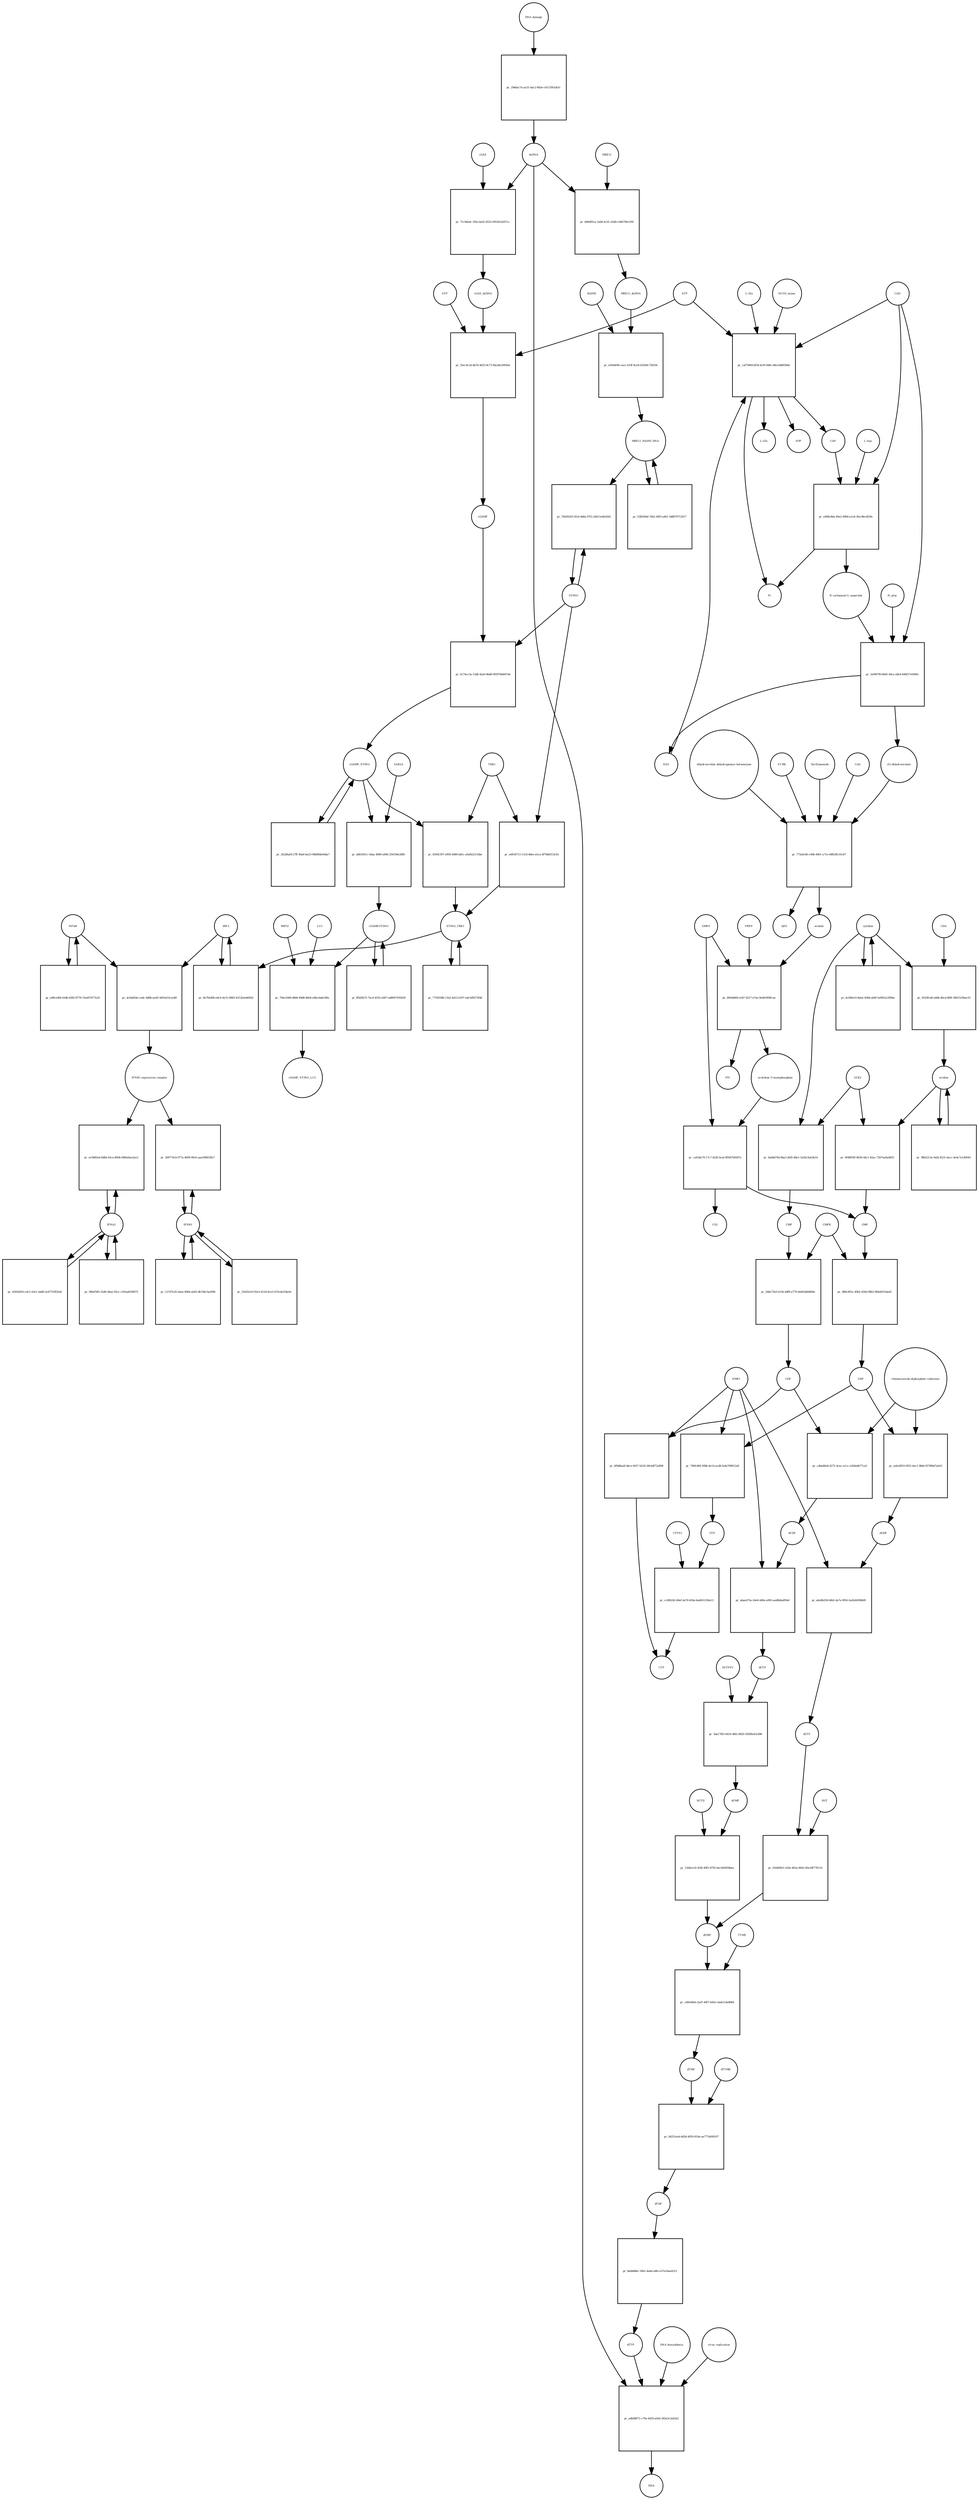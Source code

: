 strict digraph  {
"NF-kB" [annotation="urn_miriam_obo.go_GO%3A0071159", bipartite=0, cls=complex, fontsize=4, label="NF-kB", shape=circle];
"pr_dc64d54e-cedc-4d8b-aed3-5603a53ca248" [annotation="", bipartite=1, cls=process, fontsize=4, label="pr_dc64d54e-cedc-4d8b-aed3-5603a53ca248", shape=square];
"IFNB1 expression complex" [annotation="", bipartite=0, cls=complex, fontsize=4, label="IFNB1 expression complex", shape=circle];
IRF3 [annotation="urn_miriam_hgnc_6118|urn_miriam_uniprot_Q14653|urn_miriam_ensembl_ENSG00000126456|urn_miriam_refseq_NM_001571|urn_miriam_hgnc.symbol_IRF3|urn_miriam_ncbigene_3661", bipartite=0, cls="macromolecule multimer", fontsize=4, label=IRF3, shape=circle];
dCDP [annotation="urn_miriam_obo.chebi_CHEBI%3A28846", bipartite=0, cls="simple chemical", fontsize=4, label=dCDP, shape=circle];
"pr_abaeb75a-24e6-449a-a992-aed6bfadf56d" [annotation="", bipartite=1, cls=process, fontsize=4, label="pr_abaeb75a-24e6-449a-a992-aed6bfadf56d", shape=square];
dCTP [annotation="urn_miriam_obo.chebi_CHEBI%3A16311", bipartite=0, cls="simple chemical", fontsize=4, label=dCTP, shape=circle];
NME1 [annotation="urn_miriam_uniprot_P15531|urn_miriam_hgnc_7849", bipartite=0, cls=macromolecule, fontsize=4, label=NME1, shape=circle];
uridine [annotation="urn_miriam_obo.chebi_CHEBI%3A16704", bipartite=0, cls="simple chemical", fontsize=4, label=uridine, shape=circle];
"pr_904895ff-8839-44c1-82ec-7267ee6a4855" [annotation="", bipartite=1, cls=process, fontsize=4, label="pr_904895ff-8839-44c1-82ec-7267ee6a4855", shape=square];
UMP [annotation="urn_miriam_obo.chebi_CHEBI%3A57865", bipartite=0, cls="simple chemical", fontsize=4, label=UMP, shape=circle];
UCK2 [annotation="urn_miriam_uniprot_Q9HA47|urn_miriam_hgnc_HGNC%3A12562", bipartite=0, cls=macromolecule, fontsize=4, label=UCK2, shape=circle];
"orotidine 5'-monophosphate" [annotation="urn_miriam_obo.chebi_CHEBI%3A15842", bipartite=0, cls="simple chemical", fontsize=4, label="orotidine 5'-monophosphate", shape=circle];
"pr_ca634e79-17c7-42d5-bcaf-fff647b9287e" [annotation="", bipartite=1, cls=process, fontsize=4, label="pr_ca634e79-17c7-42d5-bcaf-fff647b9287e", shape=square];
UMPS [annotation="urn_miriam_ncbigene_7372|urn_miriam_refseq_NM_000373|urn_miriam_hgnc.symbol_UMPS|urn_miriam_hgnc_12563|urn_miriam_ensembl_ENSG00000114491|urn_miriam_uniprot_P11172", bipartite=0, cls="macromolecule multimer", fontsize=4, label=UMPS, shape=circle];
CO2 [annotation="urn_miriam_obo.chebi_CHEBI%3A16526", bipartite=0, cls="simple chemical", fontsize=4, label=CO2, shape=circle];
UTP [annotation="urn_miriam_obo.chebi_CHEBI%3A15713", bipartite=0, cls="simple chemical", fontsize=4, label=UTP, shape=circle];
"pr_cc8f4242-b9ef-4a76-b59a-bed651330a13" [annotation="", bipartite=1, cls=process, fontsize=4, label="pr_cc8f4242-b9ef-4a76-b59a-bed651330a13", shape=square];
CTP [annotation="urn_miriam_obo.chebi_CHEBI%3A17677", bipartite=0, cls="simple chemical", fontsize=4, label=CTP, shape=circle];
CTPS1 [annotation="urn_miriam_hgnc_HGNC%3A2519|urn_miriam_uniprot_P17812", bipartite=0, cls=macromolecule, fontsize=4, label=CTPS1, shape=circle];
UDP [annotation="urn_miriam_obo.chebi_CHEBI%3A17659", bipartite=0, cls="simple chemical", fontsize=4, label=UDP, shape=circle];
"pr_eabc8833-9f25-4ac1-9bbf-0578fbd7ad16" [annotation="", bipartite=1, cls=process, fontsize=4, label="pr_eabc8833-9f25-4ac1-9bbf-0578fbd7ad16", shape=square];
dUDP [annotation="urn_miriam_obo.chebi_CHEBI%3A28850", bipartite=0, cls="simple chemical", fontsize=4, label=dUDP, shape=circle];
"ribonucleoside-diphosphate reductase" [annotation="urn_miriam_brenda_1.17.4.1|urn_miriam_obo.go_GO%3A0005971", bipartite=0, cls=complex, fontsize=4, label="ribonucleoside-diphosphate reductase", shape=circle];
IFNB1 [annotation="urn_miriam_ensembl_ENSG00000171855|urn_miriam_hgnc.symbol_IFNB1|urn_miriam_hgnc_5434|urn_miriam_uniprot_P01574|urn_miriam_refseq_NM_002176|urn_miriam_ncbigene_3456", bipartite=0, cls=macromolecule, fontsize=4, label=IFNB1, shape=circle];
"pr_209774c8-977a-4609-99c6-aaa599810fa7" [annotation="", bipartite=1, cls=process, fontsize=4, label="pr_209774c8-977a-4609-99c6-aaa599810fa7", shape=square];
"pr_88bc903c-49b2-430d-98b3-f8deb97ebed2" [annotation="", bipartite=1, cls=process, fontsize=4, label="pr_88bc903c-49b2-430d-98b3-f8deb97ebed2", shape=square];
CMPK [annotation="urn_miriam_uniprot_P30085|urn_miriam_hgnc_HGNC%3A18170", bipartite=0, cls=macromolecule, fontsize=4, label=CMPK, shape=circle];
"cGAMP-STING" [annotation="", bipartite=0, cls=complex, fontsize=4, label="cGAMP-STING", shape=circle];
"pr_ffb26b72-7ac4-4555-a907-ad8947035629" [annotation="", bipartite=1, cls=process, fontsize=4, label="pr_ffb26b72-7ac4-4555-a907-ad8947035629", shape=square];
IFNA1 [annotation="urn_miriam_hgnc.symbol_IFNA1|urn_miriam_ncbigene_3439|urn_miriam_refseq_NM_024013|urn_miriam_uniprot_P01562|urn_miriam_hgnc_5417|urn_miriam_ensembl_ENSG00000197919", bipartite=0, cls=macromolecule, fontsize=4, label=IFNA1, shape=circle];
"pr_ec9485ed-8d8d-45ca-800b-94f6e6ae2ee2" [annotation="", bipartite=1, cls=process, fontsize=4, label="pr_ec9485ed-8d8d-45ca-800b-94f6e6ae2ee2", shape=square];
"pr_98b5213a-9afd-4531-becc-4e4c7a140043" [annotation="", bipartite=1, cls=process, fontsize=4, label="pr_98b5213a-9afd-4531-becc-4e4c7a140043", shape=square];
CDP [annotation="urn_miriam_obo.chebi_CHEBI%3A17239", bipartite=0, cls="simple chemical", fontsize=4, label=CDP, shape=circle];
"pr_cdba86a8-4272-4cac-a1cc-e2b9a4b77ca5" [annotation="", bipartite=1, cls=process, fontsize=4, label="pr_cdba86a8-4272-4cac-a1cc-e2b9a4b77ca5", shape=square];
"pr_6f9d8aa8-0dce-4057-b318-28c6df72a898" [annotation="", bipartite=1, cls=process, fontsize=4, label="pr_6f9d8aa8-0dce-4057-b318-28c6df72a898", shape=square];
dTDP [annotation="urn_miriam_obo.chebi_CHEBI%3A18075", bipartite=0, cls="simple chemical", fontsize=4, label=dTDP, shape=circle];
"pr_8a8dd86c-50b1-4ab6-a8fe-e57e24aa4313" [annotation="", bipartite=1, cls=process, fontsize=4, label="pr_8a8dd86c-50b1-4ab6-a8fe-e57e24aa4313", shape=square];
dTTP [annotation="urn_miriam_obo.chebi_CHEBI%3A18077", bipartite=0, cls="simple chemical", fontsize=4, label=dTTP, shape=circle];
CMP [annotation="urn_miriam_obo.chebi_CHEBI%3A17361", bipartite=0, cls="simple chemical", fontsize=4, label=CMP, shape=circle];
"pr_26be72b3-415b-4df8-a779-9a602d6d606e" [annotation="", bipartite=1, cls=process, fontsize=4, label="pr_26be72b3-415b-4df8-a779-9a602d6d606e", shape=square];
dUMP [annotation="urn_miriam_obo.chebi_CHEBI%3A17622", bipartite=0, cls="simple chemical", fontsize=4, label=dUMP, shape=circle];
"pr_c49e49eb-2ad7-40f7-b5b3-cbab11da8684" [annotation="", bipartite=1, cls=process, fontsize=4, label="pr_c49e49eb-2ad7-40f7-b5b3-cbab11da8684", shape=square];
dTMP [annotation="urn_miriam_obo.chebi_CHEBI%3A17013", bipartite=0, cls="simple chemical", fontsize=4, label=dTMP, shape=circle];
TYMS [annotation="urn_miriam_uniprot_P04818|urn_miriam_hgnc_HGNC%3A12441", bipartite=0, cls=macromolecule, fontsize=4, label=TYMS, shape=circle];
dsDNA [annotation="urn_miriam_obo.chebi_CHEBI%3A75909", bipartite=0, cls="simple chemical", fontsize=4, label=dsDNA, shape=circle];
"pr_ad6d8871-c79a-4429-a0e6-283a3c3a63a5" [annotation="", bipartite=1, cls=process, fontsize=4, label="pr_ad6d8871-c79a-4429-a0e6-283a3c3a63a5", shape=square];
DNA [annotation="", bipartite=0, cls="nucleic acid feature", fontsize=4, label=DNA, shape=circle];
"DNA biosynthesis" [annotation="urn_miriam_obo.go_GO%3A0071897", bipartite=0, cls=phenotype, fontsize=4, label="DNA biosynthesis", shape=circle];
"virus replication" [annotation="urn_miriam_obo.go_GO%3A0019079", bipartite=0, cls=phenotype, fontsize=4, label="virus replication", shape=circle];
MRE11_RAD50_DNA [annotation="", bipartite=0, cls=complex, fontsize=4, label=MRE11_RAD50_DNA, shape=circle];
"pr_53fb566d-74b2-49f3-a461-3d8870712017" [annotation="", bipartite=1, cls=process, fontsize=4, label="pr_53fb566d-74b2-49f3-a461-3d8870712017", shape=square];
"pr_5da176f3-8410-46f2-8620-583f8e431d96" [annotation="", bipartite=1, cls=process, fontsize=4, label="pr_5da176f3-8410-46f2-8620-583f8e431d96", shape=square];
dCMP [annotation="urn_miriam_obo.chebi_CHEBI%3A15918", bipartite=0, cls="simple chemical", fontsize=4, label=dCMP, shape=circle];
DCTPP1 [annotation="urn_miriam_uniprot_Q9H773|urn_miriam_hgnc_HGNC%3A28777", bipartite=0, cls=macromolecule, fontsize=4, label=DCTPP1, shape=circle];
"pr_55d32a10-92e3-412d-9ce5-674cde254e0c" [annotation="", bipartite=1, cls=process, fontsize=4, label="pr_55d32a10-92e3-412d-9ce5-674cde254e0c", shape=square];
"pr_127d7e20-a4ea-406b-ab43-db7d4c5ae098" [annotation="", bipartite=1, cls=process, fontsize=4, label="pr_127d7e20-a4ea-406b-ab43-db7d4c5ae098", shape=square];
ATP [annotation="urn_miriam_obo.chebi_CHEBI%3A15422", bipartite=0, cls="simple chemical", fontsize=4, label=ATP, shape=circle];
"pr_35ec4c24-db7d-4d33-8c73-fba34e3095bd" [annotation="", bipartite=1, cls=process, fontsize=4, label="pr_35ec4c24-db7d-4d33-8c73-fba34e3095bd", shape=square];
GTP [annotation="urn_miriam_obo.chebi_CHEBI%3A15996", bipartite=0, cls="simple chemical", fontsize=4, label=GTP, shape=circle];
cGAMP [annotation="urn_miriam_obo.chebi_CHEBI%3A75947", bipartite=0, cls="simple chemical", fontsize=4, label=cGAMP, shape=circle];
cGAS_dsDNA [annotation=urn_miriam_pubmed_28363908, bipartite=0, cls=complex, fontsize=4, label=cGAS_dsDNA, shape=circle];
cytidine [annotation="urn_miriam_obo.chebi_CHEBI%3A17562", bipartite=0, cls="simple chemical", fontsize=4, label=cytidine, shape=circle];
"pr_6ab6d70d-8ba3-4fd5-84e1-5a5b14a63b14" [annotation="", bipartite=1, cls=process, fontsize=4, label="pr_6ab6d70d-8ba3-4fd5-84e1-5a5b14a63b14", shape=square];
"pr_b174cc3a-12db-42e0-8bd9-09397b6b97d4" [annotation="", bipartite=1, cls=process, fontsize=4, label="pr_b174cc3a-12db-42e0-8bd9-09397b6b97d4", shape=square];
STING [annotation=urn_miriam_uniprot_Q86WV6, bipartite=0, cls="macromolecule multimer", fontsize=4, label=STING, shape=circle];
cGAMP_STING [annotation="urn_miriam_obo.go_GO%3A1990231", bipartite=0, cls=complex, fontsize=4, label=cGAMP_STING, shape=circle];
"L-Gln" [annotation="urn_miriam_obo.chebi_CHEBI%3A18050", bipartite=0, cls="simple chemical", fontsize=4, label="L-Gln", shape=circle];
"pr_caf709fd-bf30-4cf0-9d8c-86ce9d6f50bd" [annotation="", bipartite=1, cls=process, fontsize=4, label="pr_caf709fd-bf30-4cf0-9d8c-86ce9d6f50bd", shape=square];
CAP [annotation="urn_miriam_obo.chebi_CHEBI%3A17672", bipartite=0, cls="simple chemical", fontsize=4, label=CAP, shape=circle];
CAD [annotation="urn_miriam_refseq_NM_001306079|urn_miriam_hgnc_1424|urn_miriam_hgnc.symbol_CAD|urn_miriam_uniprot_P27708|urn_miriam_ncbigene_790|urn_miriam_ensembl_ENSG00000084774", bipartite=0, cls=macromolecule, fontsize=4, label=CAD, shape=circle];
HCO3_minus [annotation="urn_miriam_obo.chebi_CHEBI%3A17544", bipartite=0, cls="simple chemical", fontsize=4, label=HCO3_minus, shape=circle];
H2O [annotation="urn_miriam_obo.chebi_CHEBI%3A15377", bipartite=0, cls="simple chemical", fontsize=4, label=H2O, shape=circle];
"L-Glu" [annotation="urn_miriam_obo.chebi_CHEBI%3A16015", bipartite=0, cls="simple chemical", fontsize=4, label="L-Glu", shape=circle];
ADP [annotation="urn_miriam_obo.chebi_CHEBI%3A16761", bipartite=0, cls="simple chemical", fontsize=4, label=ADP, shape=circle];
Pi [annotation="urn_miriam_obo.chebi_CHEBI%3A18367", bipartite=0, cls="simple chemical", fontsize=4, label=Pi, shape=circle];
"pr_706fc8fd-568b-4e14-acd8-fa9a768912a8" [annotation="", bipartite=1, cls=process, fontsize=4, label="pr_706fc8fd-568b-4e14-acd8-fa9a768912a8", shape=square];
"N-carbamoyl-L-aspartate" [annotation="urn_miriam_obo.chebi_CHEBI%3A32814", bipartite=0, cls="simple chemical", fontsize=4, label="N-carbamoyl-L-aspartate", shape=circle];
"pr_2a99f7f8-6bd5-44ca-a8e4-849f27e9360c" [annotation="", bipartite=1, cls=process, fontsize=4, label="pr_2a99f7f8-6bd5-44ca-a8e4-849f27e9360c", shape=square];
"(S)-dihydroorotate" [annotation="urn_miriam_obo.chebi_CHEBI%3A30864", bipartite=0, cls="simple chemical", fontsize=4, label="(S)-dihydroorotate", shape=circle];
H_plus [annotation="urn_miriam_obo.chebi_CHEBI%3A15378", bipartite=0, cls="simple chemical", fontsize=4, label=H_plus, shape=circle];
"pr_a98ce0bf-62db-4385-8779-15ed57677a20" [annotation="", bipartite=1, cls=process, fontsize=4, label="pr_a98ce0bf-62db-4385-8779-15ed57677a20", shape=square];
"pr_96fef585-32d0-44ae-93cc-c93eab036075" [annotation="", bipartite=1, cls=process, fontsize=4, label="pr_96fef585-32d0-44ae-93cc-c93eab036075", shape=square];
TBK1 [annotation="urn_miriam_hgnc.symbol_TBK1|urn_miriam_ensembl_ENSG00000183735|urn_miriam_uniprot_Q9UHD2|urn_miriam_refseq_NM_013254|urn_miriam_hgnc_11584|urn_miriam_ncbigene_29110", bipartite=0, cls=macromolecule, fontsize=4, label=TBK1, shape=circle];
"pr_45941397-e950-4480-bd1c-a0afb2311bbe" [annotation="", bipartite=1, cls=process, fontsize=4, label="pr_45941397-e950-4480-bd1c-a0afb2311bbe", shape=square];
STING_TBK1 [annotation=urn_miriam_pubmed_30842653, bipartite=0, cls=complex, fontsize=4, label=STING_TBK1, shape=circle];
"pr_70628203-f41d-4b8a-97f3-24611e4b5264" [annotation="", bipartite=1, cls=process, fontsize=4, label="pr_70628203-f41d-4b8a-97f3-24611e4b5264", shape=square];
"pr_4305d363-cdc5-43e1-abd8-2e47319f2b2d" [annotation="", bipartite=1, cls=process, fontsize=4, label="pr_4305d363-cdc5-43e1-abd8-2e47319f2b2d", shape=square];
"pr_71c9dedc-1f0a-4e02-8525-095561d207cc" [annotation="", bipartite=1, cls=process, fontsize=4, label="pr_71c9dedc-1f0a-4e02-8525-095561d207cc", shape=square];
cGAS [annotation="urn_miriam_ensembl_ENSG00000164430|urn_miriam_hgnc_21367|urn_miriam_ncbigene_115004|urn_miriam_uniprot_Q8N884|urn_miriam_hgnc.symbol_CGAS|urn_miriam_refseq_NM_138441", bipartite=0, cls=macromolecule, fontsize=4, label=cGAS, shape=circle];
"pr_7750558b-11b2-4d12-b197-edc5d9273f40" [annotation="", bipartite=1, cls=process, fontsize=4, label="pr_7750558b-11b2-4d12-b197-edc5d9273f40", shape=square];
orotate [annotation="urn_miriam_obo.chebi_CHEBI%3A30839", bipartite=0, cls="simple chemical", fontsize=4, label=orotate, shape=circle];
"pr_8f44d069-e347-4227-a7ee-0e4fe909fcae" [annotation="", bipartite=1, cls=process, fontsize=4, label="pr_8f44d069-e347-4227-a7ee-0e4fe909fcae", shape=square];
PRPP [annotation="urn_miriam_obo.chebi_CHEBI%3A17111", bipartite=0, cls="simple chemical", fontsize=4, label=PRPP, shape=circle];
PPi [annotation="urn_miriam_obo.chebi_CHEBI%3A18361", bipartite=0, cls="simple chemical", fontsize=4, label=PPi, shape=circle];
"pr_dc84fec0-8abe-458d-afd9-5a983a12904a" [annotation="", bipartite=1, cls=process, fontsize=4, label="pr_dc84fec0-8abe-458d-afd9-5a983a12904a", shape=square];
"pr_8a7b5d0b-e4c9-4a7e-8965-4312b2eb692d" [annotation="", bipartite=1, cls=process, fontsize=4, label="pr_8a7b5d0b-e4c9-4a7e-8965-4312b2eb692d", shape=square];
"pr_242d6afd-27ff-40a6-be23-98d98de06da7" [annotation="", bipartite=1, cls=process, fontsize=4, label="pr_242d6afd-27ff-40a6-be23-98d98de06da7", shape=square];
RAD50 [annotation="urn_miriam_ncbigene_10111|urn_miriam_refseq_NM_005732|urn_miriam_uniprot_Q92878|urn_miriam_hgnc.symbol_RAD50|urn_miriam_ensembl_ENSG00000113522|urn_miriam_hgnc_9816", bipartite=0, cls="macromolecule multimer", fontsize=4, label=RAD50, shape=circle];
"pr_e59ebf49-caa1-433f-8ce8-63209c728336" [annotation="", bipartite=1, cls=process, fontsize=4, label="pr_e59ebf49-caa1-433f-8ce8-63209c728336", shape=square];
MRE11_dsDNA [annotation="urn_miriam_obo.go_GO%3A0003690", bipartite=0, cls=complex, fontsize=4, label=MRE11_dsDNA, shape=circle];
"pr_773a0cd6-c49b-4961-a71e-68fb39c55c87" [annotation="", bipartite=1, cls=process, fontsize=4, label="pr_773a0cd6-c49b-4961-a71e-68fb39c55c87", shape=square];
"dihydroorotate dehydrogenase holoenzyme" [annotation="urn_miriam_ncbigene_1723|urn_miriam_hgnc_HGNC%3A2867|urn_miriam_hgnc.symbol_DHODH", bipartite=0, cls="simple chemical", fontsize=4, label="dihydroorotate dehydrogenase holoenzyme", shape=circle];
P1788 [annotation=urn_miriam_pubmed_31740051, bipartite=0, cls="simple chemical", fontsize=4, label=P1788, shape=circle];
Teriflunomide [annotation=urn_miriam_drugbank_DB08880, bipartite=0, cls="simple chemical", fontsize=4, label=Teriflunomide, shape=circle];
CoQ [annotation="urn_miriam_obo.chebi_CHEBI%3A16389", bipartite=0, cls="simple chemical", fontsize=4, label=CoQ, shape=circle];
QH2 [annotation="urn_miriam_obo.chebi_CHEBI%3A17976", bipartite=0, cls="simple chemical", fontsize=4, label=QH2, shape=circle];
"pr_a6e8b258-66b5-4a7e-9f56-2a45d4308b95" [annotation="", bipartite=1, cls=process, fontsize=4, label="pr_a6e8b258-66b5-4a7e-9f56-2a45d4308b95", shape=square];
dUTP [annotation="urn_miriam_obo.chebi_CHEBI%3A17625", bipartite=0, cls="simple chemical", fontsize=4, label=dUTP, shape=circle];
"pr_91d3fcb8-a66b-4bcd-8f8f-5801523bee10" [annotation="", bipartite=1, cls=process, fontsize=4, label="pr_91d3fcb8-a66b-4bcd-8f8f-5801523bee10", shape=square];
CDA [annotation="urn_miriam_uniprot_P32320|urn_miriam_ncbigene_978|urn_miriam_refseq_NM_001785|urn_miriam_ensembl_ENSG00000158825|urn_miriam_hgnc.symbol_CDA|urn_miriam_hgnc_1712", bipartite=0, cls=macromolecule, fontsize=4, label=CDA, shape=circle];
"pr_034409e5-2d3e-463a-8643-85e30f778116" [annotation="", bipartite=1, cls=process, fontsize=4, label="pr_034409e5-2d3e-463a-8643-85e30f778116", shape=square];
DUT [annotation="urn_miriam_hgnc_HGNC%3A3078|urn_miriam_uniprot_P33316", bipartite=0, cls=macromolecule, fontsize=4, label=DUT, shape=circle];
"pr_764c4308-d866-49d8-8b04-e0bcebde30fa" [annotation="", bipartite=1, cls=process, fontsize=4, label="pr_764c4308-d866-49d8-8b04-e0bcebde30fa", shape=square];
LC3 [annotation="", bipartite=0, cls=macromolecule, fontsize=4, label=LC3, shape=circle];
cGAMP_STING_LC3 [annotation="", bipartite=0, cls=complex, fontsize=4, label=cGAMP_STING_LC3, shape=circle];
WIPI2 [annotation="urn_miriam_refseq_NM_015610|urn_miriam_hgnc_32225|urn_miriam_hgnc.symbol_WIPI2|urn_miriam_ensembl_ENSG00000157954|urn_miriam_ncbigene_26100|urn_miriam_uniprot_Q9Y4P8", bipartite=0, cls=macromolecule, fontsize=4, label=WIPI2, shape=circle];
"pr_e098c8da-49e2-499d-a1e4-3fec8bcd039c" [annotation="", bipartite=1, cls=process, fontsize=4, label="pr_e098c8da-49e2-499d-a1e4-3fec8bcd039c", shape=square];
"L-Asp" [annotation="urn_miriam_obo.chebi_CHEBI%3A29991", bipartite=0, cls="simple chemical", fontsize=4, label="L-Asp", shape=circle];
"pr_dd0d95ce-2ab6-4c91-a5d9-cd4470fe105f" [annotation="", bipartite=1, cls=process, fontsize=4, label="pr_dd0d95ce-2ab6-4c91-a5d9-cd4470fe105f", shape=square];
MRE11 [annotation="urn_miriam_hgnc.symbol_MRE11|urn_miriam_ncbigene_4361|urn_miriam_uniprot_P49959|urn_miriam_ensembl_ENSG00000020922|urn_miriam_refseq_NM_005591|urn_miriam_hgnc_7230", bipartite=0, cls="macromolecule multimer", fontsize=4, label=MRE11, shape=circle];
"pr_04251eeb-b85d-4050-810e-ea777a600107" [annotation="", bipartite=1, cls=process, fontsize=4, label="pr_04251eeb-b85d-4050-810e-ea777a600107", shape=square];
dTYMK [annotation="urn_miriam_uniprot_P23919|urn_miriam_hgnc_HGNC%3A3061", bipartite=0, cls=macromolecule, fontsize=4, label=dTYMK, shape=circle];
"pr_dd03501c-5daa-4989-a49d-256194e26ffc" [annotation="", bipartite=1, cls=process, fontsize=4, label="pr_dd03501c-5daa-4989-a49d-256194e26ffc", shape=square];
SAR1A [annotation="urn_miriam_uniprot_Q9NR31|urn_miriam_ensembl_ENSG00000079332|urn_miriam_hgnc_10534|urn_miriam_hgnc.symbol_SAR1A|urn_miriam_refseq_NM_001142648|urn_miriam_ncbigene_56681", bipartite=0, cls=macromolecule, fontsize=4, label=SAR1A, shape=circle];
"pr_eb934713-131d-48ee-a5ca-4f76b6313e1b" [annotation="", bipartite=1, cls=process, fontsize=4, label="pr_eb934713-131d-48ee-a5ca-4f76b6313e1b", shape=square];
"pr_294dac7a-aa31-4ac2-8d3e-c6112952dcfc" [annotation="", bipartite=1, cls=process, fontsize=4, label="pr_294dac7a-aa31-4ac2-8d3e-c6112952dcfc", shape=square];
"DNA damage" [annotation="", bipartite=0, cls=phenotype, fontsize=4, label="DNA damage", shape=circle];
"pr_1564a1c6-456f-49f2-8702-bec9e6956bea" [annotation="", bipartite=1, cls=process, fontsize=4, label="pr_1564a1c6-456f-49f2-8702-bec9e6956bea", shape=square];
DCTD [annotation="urn_miriam_uniprot_P32321|urn_miriam_hgnc_HGNC%3A2710", bipartite=0, cls=macromolecule, fontsize=4, label=DCTD, shape=circle];
"NF-kB" -> "pr_dc64d54e-cedc-4d8b-aed3-5603a53ca248"  [annotation="", interaction_type=consumption];
"NF-kB" -> "pr_a98ce0bf-62db-4385-8779-15ed57677a20"  [annotation="", interaction_type=consumption];
"pr_dc64d54e-cedc-4d8b-aed3-5603a53ca248" -> "IFNB1 expression complex"  [annotation="", interaction_type=production];
"IFNB1 expression complex" -> "pr_209774c8-977a-4609-99c6-aaa599810fa7"  [annotation=urn_miriam_pubmed_20610653, interaction_type=stimulation];
"IFNB1 expression complex" -> "pr_ec9485ed-8d8d-45ca-800b-94f6e6ae2ee2"  [annotation=urn_miriam_pubmed_16979567, interaction_type=stimulation];
IRF3 -> "pr_dc64d54e-cedc-4d8b-aed3-5603a53ca248"  [annotation="", interaction_type=consumption];
IRF3 -> "pr_8a7b5d0b-e4c9-4a7e-8965-4312b2eb692d"  [annotation="", interaction_type=consumption];
dCDP -> "pr_abaeb75a-24e6-449a-a992-aed6bfadf56d"  [annotation="", interaction_type=consumption];
"pr_abaeb75a-24e6-449a-a992-aed6bfadf56d" -> dCTP  [annotation="", interaction_type=production];
dCTP -> "pr_5da176f3-8410-46f2-8620-583f8e431d96"  [annotation="", interaction_type=consumption];
NME1 -> "pr_abaeb75a-24e6-449a-a992-aed6bfadf56d"  [annotation=urn_miriam_pubmed_17827303, interaction_type=catalysis];
NME1 -> "pr_6f9d8aa8-0dce-4057-b318-28c6df72a898"  [annotation=urn_miriam_pubmed_28458037, interaction_type=catalysis];
NME1 -> "pr_706fc8fd-568b-4e14-acd8-fa9a768912a8"  [annotation=urn_miriam_pubmed_28458037, interaction_type=catalysis];
NME1 -> "pr_a6e8b258-66b5-4a7e-9f56-2a45d4308b95"  [annotation=urn_miriam_pubmed_17827303, interaction_type=catalysis];
uridine -> "pr_904895ff-8839-44c1-82ec-7267ee6a4855"  [annotation="", interaction_type=consumption];
uridine -> "pr_98b5213a-9afd-4531-becc-4e4c7a140043"  [annotation="", interaction_type=consumption];
"pr_904895ff-8839-44c1-82ec-7267ee6a4855" -> UMP  [annotation="", interaction_type=production];
UMP -> "pr_88bc903c-49b2-430d-98b3-f8deb97ebed2"  [annotation="", interaction_type=consumption];
UCK2 -> "pr_904895ff-8839-44c1-82ec-7267ee6a4855"  [annotation=urn_miriam_pubmed_15130468, interaction_type=catalysis];
UCK2 -> "pr_6ab6d70d-8ba3-4fd5-84e1-5a5b14a63b14"  [annotation=urn_miriam_pubmed_15130468, interaction_type=catalysis];
"orotidine 5'-monophosphate" -> "pr_ca634e79-17c7-42d5-bcaf-fff647b9287e"  [annotation="", interaction_type=consumption];
"pr_ca634e79-17c7-42d5-bcaf-fff647b9287e" -> UMP  [annotation="", interaction_type=production];
"pr_ca634e79-17c7-42d5-bcaf-fff647b9287e" -> CO2  [annotation="", interaction_type=production];
UMPS -> "pr_ca634e79-17c7-42d5-bcaf-fff647b9287e"  [annotation=urn_miriam_reactome_REACT_1698, interaction_type=catalysis];
UMPS -> "pr_8f44d069-e347-4227-a7ee-0e4fe909fcae"  [annotation=urn_miriam_reactome_REACT_1698, interaction_type=catalysis];
UTP -> "pr_cc8f4242-b9ef-4a76-b59a-bed651330a13"  [annotation="", interaction_type=consumption];
"pr_cc8f4242-b9ef-4a76-b59a-bed651330a13" -> CTP  [annotation="", interaction_type=production];
CTPS1 -> "pr_cc8f4242-b9ef-4a76-b59a-bed651330a13"  [annotation=urn_miriam_pubmed_5411547, interaction_type=catalysis];
UDP -> "pr_eabc8833-9f25-4ac1-9bbf-0578fbd7ad16"  [annotation="", interaction_type=consumption];
UDP -> "pr_706fc8fd-568b-4e14-acd8-fa9a768912a8"  [annotation="", interaction_type=consumption];
"pr_eabc8833-9f25-4ac1-9bbf-0578fbd7ad16" -> dUDP  [annotation="", interaction_type=production];
dUDP -> "pr_a6e8b258-66b5-4a7e-9f56-2a45d4308b95"  [annotation="", interaction_type=consumption];
"ribonucleoside-diphosphate reductase" -> "pr_eabc8833-9f25-4ac1-9bbf-0578fbd7ad16"  [annotation=urn_miriam_pubmed_24809024, interaction_type=catalysis];
"ribonucleoside-diphosphate reductase" -> "pr_cdba86a8-4272-4cac-a1cc-e2b9a4b77ca5"  [annotation=urn_miriam_pubmed_24809024, interaction_type=catalysis];
IFNB1 -> "pr_209774c8-977a-4609-99c6-aaa599810fa7"  [annotation="", interaction_type=consumption];
IFNB1 -> "pr_55d32a10-92e3-412d-9ce5-674cde254e0c"  [annotation="", interaction_type=consumption];
IFNB1 -> "pr_127d7e20-a4ea-406b-ab43-db7d4c5ae098"  [annotation="", interaction_type=consumption];
"pr_209774c8-977a-4609-99c6-aaa599810fa7" -> IFNB1  [annotation="", interaction_type=production];
"pr_88bc903c-49b2-430d-98b3-f8deb97ebed2" -> UDP  [annotation="", interaction_type=production];
CMPK -> "pr_88bc903c-49b2-430d-98b3-f8deb97ebed2"  [annotation=urn_miriam_pubmed_10462544, interaction_type=catalysis];
CMPK -> "pr_26be72b3-415b-4df8-a779-9a602d6d606e"  [annotation=urn_miriam_pubmed_10462544, interaction_type=catalysis];
"cGAMP-STING" -> "pr_ffb26b72-7ac4-4555-a907-ad8947035629"  [annotation="", interaction_type=consumption];
"cGAMP-STING" -> "pr_764c4308-d866-49d8-8b04-e0bcebde30fa"  [annotation="", interaction_type=consumption];
"pr_ffb26b72-7ac4-4555-a907-ad8947035629" -> "cGAMP-STING"  [annotation="", interaction_type=production];
IFNA1 -> "pr_ec9485ed-8d8d-45ca-800b-94f6e6ae2ee2"  [annotation="", interaction_type=consumption];
IFNA1 -> "pr_96fef585-32d0-44ae-93cc-c93eab036075"  [annotation="", interaction_type=consumption];
IFNA1 -> "pr_4305d363-cdc5-43e1-abd8-2e47319f2b2d"  [annotation="", interaction_type=consumption];
"pr_ec9485ed-8d8d-45ca-800b-94f6e6ae2ee2" -> IFNA1  [annotation="", interaction_type=production];
"pr_98b5213a-9afd-4531-becc-4e4c7a140043" -> uridine  [annotation="", interaction_type=production];
CDP -> "pr_cdba86a8-4272-4cac-a1cc-e2b9a4b77ca5"  [annotation="", interaction_type=consumption];
CDP -> "pr_6f9d8aa8-0dce-4057-b318-28c6df72a898"  [annotation="", interaction_type=consumption];
"pr_cdba86a8-4272-4cac-a1cc-e2b9a4b77ca5" -> dCDP  [annotation="", interaction_type=production];
"pr_6f9d8aa8-0dce-4057-b318-28c6df72a898" -> CTP  [annotation="", interaction_type=production];
dTDP -> "pr_8a8dd86c-50b1-4ab6-a8fe-e57e24aa4313"  [annotation="", interaction_type=consumption];
"pr_8a8dd86c-50b1-4ab6-a8fe-e57e24aa4313" -> dTTP  [annotation="", interaction_type=production];
dTTP -> "pr_ad6d8871-c79a-4429-a0e6-283a3c3a63a5"  [annotation="", interaction_type=consumption];
CMP -> "pr_26be72b3-415b-4df8-a779-9a602d6d606e"  [annotation="", interaction_type=consumption];
"pr_26be72b3-415b-4df8-a779-9a602d6d606e" -> CDP  [annotation="", interaction_type=production];
dUMP -> "pr_c49e49eb-2ad7-40f7-b5b3-cbab11da8684"  [annotation="", interaction_type=consumption];
"pr_c49e49eb-2ad7-40f7-b5b3-cbab11da8684" -> dTMP  [annotation="", interaction_type=production];
dTMP -> "pr_04251eeb-b85d-4050-810e-ea777a600107"  [annotation="", interaction_type=consumption];
TYMS -> "pr_c49e49eb-2ad7-40f7-b5b3-cbab11da8684"  [annotation=urn_miriam_pubmed_3099389, interaction_type=catalysis];
dsDNA -> "pr_ad6d8871-c79a-4429-a0e6-283a3c3a63a5"  [annotation="", interaction_type=consumption];
dsDNA -> "pr_71c9dedc-1f0a-4e02-8525-095561d207cc"  [annotation="", interaction_type=consumption];
dsDNA -> "pr_dd0d95ce-2ab6-4c91-a5d9-cd4470fe105f"  [annotation="", interaction_type=consumption];
"pr_ad6d8871-c79a-4429-a0e6-283a3c3a63a5" -> DNA  [annotation="", interaction_type=production];
"DNA biosynthesis" -> "pr_ad6d8871-c79a-4429-a0e6-283a3c3a63a5"  [annotation="", interaction_type=catalysis];
"virus replication" -> "pr_ad6d8871-c79a-4429-a0e6-283a3c3a63a5"  [annotation="", interaction_type=inhibition];
MRE11_RAD50_DNA -> "pr_53fb566d-74b2-49f3-a461-3d8870712017"  [annotation="", interaction_type=consumption];
MRE11_RAD50_DNA -> "pr_70628203-f41d-4b8a-97f3-24611e4b5264"  [annotation=urn_miriam_pubmed_23388631, interaction_type=catalysis];
"pr_53fb566d-74b2-49f3-a461-3d8870712017" -> MRE11_RAD50_DNA  [annotation="", interaction_type=production];
"pr_5da176f3-8410-46f2-8620-583f8e431d96" -> dCMP  [annotation="", interaction_type=production];
dCMP -> "pr_1564a1c6-456f-49f2-8702-bec9e6956bea"  [annotation="", interaction_type=consumption];
DCTPP1 -> "pr_5da176f3-8410-46f2-8620-583f8e431d96"  [annotation=urn_miriam_pubmed_13788541, interaction_type=catalysis];
"pr_55d32a10-92e3-412d-9ce5-674cde254e0c" -> IFNB1  [annotation="", interaction_type=production];
"pr_127d7e20-a4ea-406b-ab43-db7d4c5ae098" -> IFNB1  [annotation="", interaction_type=production];
ATP -> "pr_35ec4c24-db7d-4d33-8c73-fba34e3095bd"  [annotation="", interaction_type=consumption];
ATP -> "pr_caf709fd-bf30-4cf0-9d8c-86ce9d6f50bd"  [annotation="", interaction_type=consumption];
"pr_35ec4c24-db7d-4d33-8c73-fba34e3095bd" -> cGAMP  [annotation="", interaction_type=production];
GTP -> "pr_35ec4c24-db7d-4d33-8c73-fba34e3095bd"  [annotation="", interaction_type=consumption];
cGAMP -> "pr_b174cc3a-12db-42e0-8bd9-09397b6b97d4"  [annotation="", interaction_type=consumption];
cGAS_dsDNA -> "pr_35ec4c24-db7d-4d33-8c73-fba34e3095bd"  [annotation=urn_miriam_pubmed_29622565, interaction_type=catalysis];
cytidine -> "pr_6ab6d70d-8ba3-4fd5-84e1-5a5b14a63b14"  [annotation="", interaction_type=consumption];
cytidine -> "pr_dc84fec0-8abe-458d-afd9-5a983a12904a"  [annotation="", interaction_type=consumption];
cytidine -> "pr_91d3fcb8-a66b-4bcd-8f8f-5801523bee10"  [annotation="", interaction_type=consumption];
"pr_6ab6d70d-8ba3-4fd5-84e1-5a5b14a63b14" -> CMP  [annotation="", interaction_type=production];
"pr_b174cc3a-12db-42e0-8bd9-09397b6b97d4" -> cGAMP_STING  [annotation="", interaction_type=production];
STING -> "pr_b174cc3a-12db-42e0-8bd9-09397b6b97d4"  [annotation="", interaction_type=consumption];
STING -> "pr_70628203-f41d-4b8a-97f3-24611e4b5264"  [annotation="", interaction_type=consumption];
STING -> "pr_eb934713-131d-48ee-a5ca-4f76b6313e1b"  [annotation="", interaction_type=consumption];
cGAMP_STING -> "pr_45941397-e950-4480-bd1c-a0afb2311bbe"  [annotation="", interaction_type=consumption];
cGAMP_STING -> "pr_242d6afd-27ff-40a6-be23-98d98de06da7"  [annotation="", interaction_type=consumption];
cGAMP_STING -> "pr_dd03501c-5daa-4989-a49d-256194e26ffc"  [annotation="", interaction_type=consumption];
"L-Gln" -> "pr_caf709fd-bf30-4cf0-9d8c-86ce9d6f50bd"  [annotation="", interaction_type=consumption];
"pr_caf709fd-bf30-4cf0-9d8c-86ce9d6f50bd" -> CAP  [annotation="", interaction_type=production];
"pr_caf709fd-bf30-4cf0-9d8c-86ce9d6f50bd" -> "L-Glu"  [annotation="", interaction_type=production];
"pr_caf709fd-bf30-4cf0-9d8c-86ce9d6f50bd" -> ADP  [annotation="", interaction_type=production];
"pr_caf709fd-bf30-4cf0-9d8c-86ce9d6f50bd" -> Pi  [annotation="", interaction_type=production];
CAP -> "pr_e098c8da-49e2-499d-a1e4-3fec8bcd039c"  [annotation="", interaction_type=consumption];
CAD -> "pr_caf709fd-bf30-4cf0-9d8c-86ce9d6f50bd"  [annotation=urn_miriam_reactome_REACT_73577, interaction_type=catalysis];
CAD -> "pr_2a99f7f8-6bd5-44ca-a8e4-849f27e9360c"  [annotation=urn_miriam_reactome_REACT_1698, interaction_type=catalysis];
CAD -> "pr_e098c8da-49e2-499d-a1e4-3fec8bcd039c"  [annotation=urn_miriam_reactome_REACT_1698, interaction_type=catalysis];
HCO3_minus -> "pr_caf709fd-bf30-4cf0-9d8c-86ce9d6f50bd"  [annotation="", interaction_type=consumption];
H2O -> "pr_caf709fd-bf30-4cf0-9d8c-86ce9d6f50bd"  [annotation="", interaction_type=consumption];
"pr_706fc8fd-568b-4e14-acd8-fa9a768912a8" -> UTP  [annotation="", interaction_type=production];
"N-carbamoyl-L-aspartate" -> "pr_2a99f7f8-6bd5-44ca-a8e4-849f27e9360c"  [annotation="", interaction_type=consumption];
"pr_2a99f7f8-6bd5-44ca-a8e4-849f27e9360c" -> "(S)-dihydroorotate"  [annotation="", interaction_type=production];
"pr_2a99f7f8-6bd5-44ca-a8e4-849f27e9360c" -> H2O  [annotation="", interaction_type=production];
"(S)-dihydroorotate" -> "pr_773a0cd6-c49b-4961-a71e-68fb39c55c87"  [annotation="", interaction_type=consumption];
H_plus -> "pr_2a99f7f8-6bd5-44ca-a8e4-849f27e9360c"  [annotation="", interaction_type=consumption];
"pr_a98ce0bf-62db-4385-8779-15ed57677a20" -> "NF-kB"  [annotation="", interaction_type=production];
"pr_96fef585-32d0-44ae-93cc-c93eab036075" -> IFNA1  [annotation="", interaction_type=production];
TBK1 -> "pr_45941397-e950-4480-bd1c-a0afb2311bbe"  [annotation="", interaction_type=consumption];
TBK1 -> "pr_eb934713-131d-48ee-a5ca-4f76b6313e1b"  [annotation="", interaction_type=consumption];
"pr_45941397-e950-4480-bd1c-a0afb2311bbe" -> STING_TBK1  [annotation="", interaction_type=production];
STING_TBK1 -> "pr_7750558b-11b2-4d12-b197-edc5d9273f40"  [annotation="", interaction_type=consumption];
STING_TBK1 -> "pr_8a7b5d0b-e4c9-4a7e-8965-4312b2eb692d"  [annotation="urn_miriam_pubmed_22394562|urn_miriam_pubmed_25636800", interaction_type=catalysis];
"pr_70628203-f41d-4b8a-97f3-24611e4b5264" -> STING  [annotation="", interaction_type=production];
"pr_4305d363-cdc5-43e1-abd8-2e47319f2b2d" -> IFNA1  [annotation="", interaction_type=production];
"pr_71c9dedc-1f0a-4e02-8525-095561d207cc" -> cGAS_dsDNA  [annotation="", interaction_type=production];
cGAS -> "pr_71c9dedc-1f0a-4e02-8525-095561d207cc"  [annotation="", interaction_type=consumption];
"pr_7750558b-11b2-4d12-b197-edc5d9273f40" -> STING_TBK1  [annotation="", interaction_type=production];
orotate -> "pr_8f44d069-e347-4227-a7ee-0e4fe909fcae"  [annotation="", interaction_type=consumption];
"pr_8f44d069-e347-4227-a7ee-0e4fe909fcae" -> "orotidine 5'-monophosphate"  [annotation="", interaction_type=production];
"pr_8f44d069-e347-4227-a7ee-0e4fe909fcae" -> PPi  [annotation="", interaction_type=production];
PRPP -> "pr_8f44d069-e347-4227-a7ee-0e4fe909fcae"  [annotation="", interaction_type=consumption];
"pr_dc84fec0-8abe-458d-afd9-5a983a12904a" -> cytidine  [annotation="", interaction_type=production];
"pr_8a7b5d0b-e4c9-4a7e-8965-4312b2eb692d" -> IRF3  [annotation="", interaction_type=production];
"pr_242d6afd-27ff-40a6-be23-98d98de06da7" -> cGAMP_STING  [annotation="", interaction_type=production];
RAD50 -> "pr_e59ebf49-caa1-433f-8ce8-63209c728336"  [annotation="", interaction_type=consumption];
"pr_e59ebf49-caa1-433f-8ce8-63209c728336" -> MRE11_RAD50_DNA  [annotation="", interaction_type=production];
MRE11_dsDNA -> "pr_e59ebf49-caa1-433f-8ce8-63209c728336"  [annotation="", interaction_type=consumption];
"pr_773a0cd6-c49b-4961-a71e-68fb39c55c87" -> orotate  [annotation="", interaction_type=production];
"pr_773a0cd6-c49b-4961-a71e-68fb39c55c87" -> QH2  [annotation="", interaction_type=production];
"dihydroorotate dehydrogenase holoenzyme" -> "pr_773a0cd6-c49b-4961-a71e-68fb39c55c87"  [annotation="urn_miriam_reactome_REACT_1698|urn_miriam_doi_10.1101%2F2020.03.11.983056", interaction_type=catalysis];
P1788 -> "pr_773a0cd6-c49b-4961-a71e-68fb39c55c87"  [annotation="urn_miriam_reactome_REACT_1698|urn_miriam_doi_10.1101%2F2020.03.11.983056", interaction_type=inhibition];
Teriflunomide -> "pr_773a0cd6-c49b-4961-a71e-68fb39c55c87"  [annotation="urn_miriam_reactome_REACT_1698|urn_miriam_doi_10.1101%2F2020.03.11.983056", interaction_type=inhibition];
CoQ -> "pr_773a0cd6-c49b-4961-a71e-68fb39c55c87"  [annotation="", interaction_type=consumption];
"pr_a6e8b258-66b5-4a7e-9f56-2a45d4308b95" -> dUTP  [annotation="", interaction_type=production];
dUTP -> "pr_034409e5-2d3e-463a-8643-85e30f778116"  [annotation="", interaction_type=consumption];
"pr_91d3fcb8-a66b-4bcd-8f8f-5801523bee10" -> uridine  [annotation="", interaction_type=production];
CDA -> "pr_91d3fcb8-a66b-4bcd-8f8f-5801523bee10"  [annotation="urn_miriam_pubmed_7923172|urn_miriam_pubmed_15689149", interaction_type=catalysis];
"pr_034409e5-2d3e-463a-8643-85e30f778116" -> dUMP  [annotation="", interaction_type=production];
DUT -> "pr_034409e5-2d3e-463a-8643-85e30f778116"  [annotation=urn_miriam_pubmed_18837522, interaction_type=catalysis];
"pr_764c4308-d866-49d8-8b04-e0bcebde30fa" -> cGAMP_STING_LC3  [annotation="", interaction_type=production];
LC3 -> "pr_764c4308-d866-49d8-8b04-e0bcebde30fa"  [annotation="", interaction_type=consumption];
WIPI2 -> "pr_764c4308-d866-49d8-8b04-e0bcebde30fa"  [annotation=urn_miriam_pubmed_30842662, interaction_type=catalysis];
"pr_e098c8da-49e2-499d-a1e4-3fec8bcd039c" -> "N-carbamoyl-L-aspartate"  [annotation="", interaction_type=production];
"pr_e098c8da-49e2-499d-a1e4-3fec8bcd039c" -> Pi  [annotation="", interaction_type=production];
"L-Asp" -> "pr_e098c8da-49e2-499d-a1e4-3fec8bcd039c"  [annotation="", interaction_type=consumption];
"pr_dd0d95ce-2ab6-4c91-a5d9-cd4470fe105f" -> MRE11_dsDNA  [annotation="", interaction_type=production];
MRE11 -> "pr_dd0d95ce-2ab6-4c91-a5d9-cd4470fe105f"  [annotation="", interaction_type=consumption];
"pr_04251eeb-b85d-4050-810e-ea777a600107" -> dTDP  [annotation="", interaction_type=production];
dTYMK -> "pr_04251eeb-b85d-4050-810e-ea777a600107"  [annotation=urn_miriam_pubmed_8024690, interaction_type=catalysis];
"pr_dd03501c-5daa-4989-a49d-256194e26ffc" -> "cGAMP-STING"  [annotation="", interaction_type=production];
SAR1A -> "pr_dd03501c-5daa-4989-a49d-256194e26ffc"  [annotation="urn_miriam_doi_10.1038%2Fs41586-019-1006-9", interaction_type=catalysis];
"pr_eb934713-131d-48ee-a5ca-4f76b6313e1b" -> STING_TBK1  [annotation="", interaction_type=production];
"pr_294dac7a-aa31-4ac2-8d3e-c6112952dcfc" -> dsDNA  [annotation="", interaction_type=production];
"DNA damage" -> "pr_294dac7a-aa31-4ac2-8d3e-c6112952dcfc"  [annotation="urn_miriam_doi_10.1016%2Fj.ejmech.2019.111855", interaction_type=stimulation];
"pr_1564a1c6-456f-49f2-8702-bec9e6956bea" -> dUMP  [annotation="", interaction_type=production];
DCTD -> "pr_1564a1c6-456f-49f2-8702-bec9e6956bea"  [annotation="urn_miriam_doi_10.1074%2Fjbc.M114.617720", interaction_type=catalysis];
}
